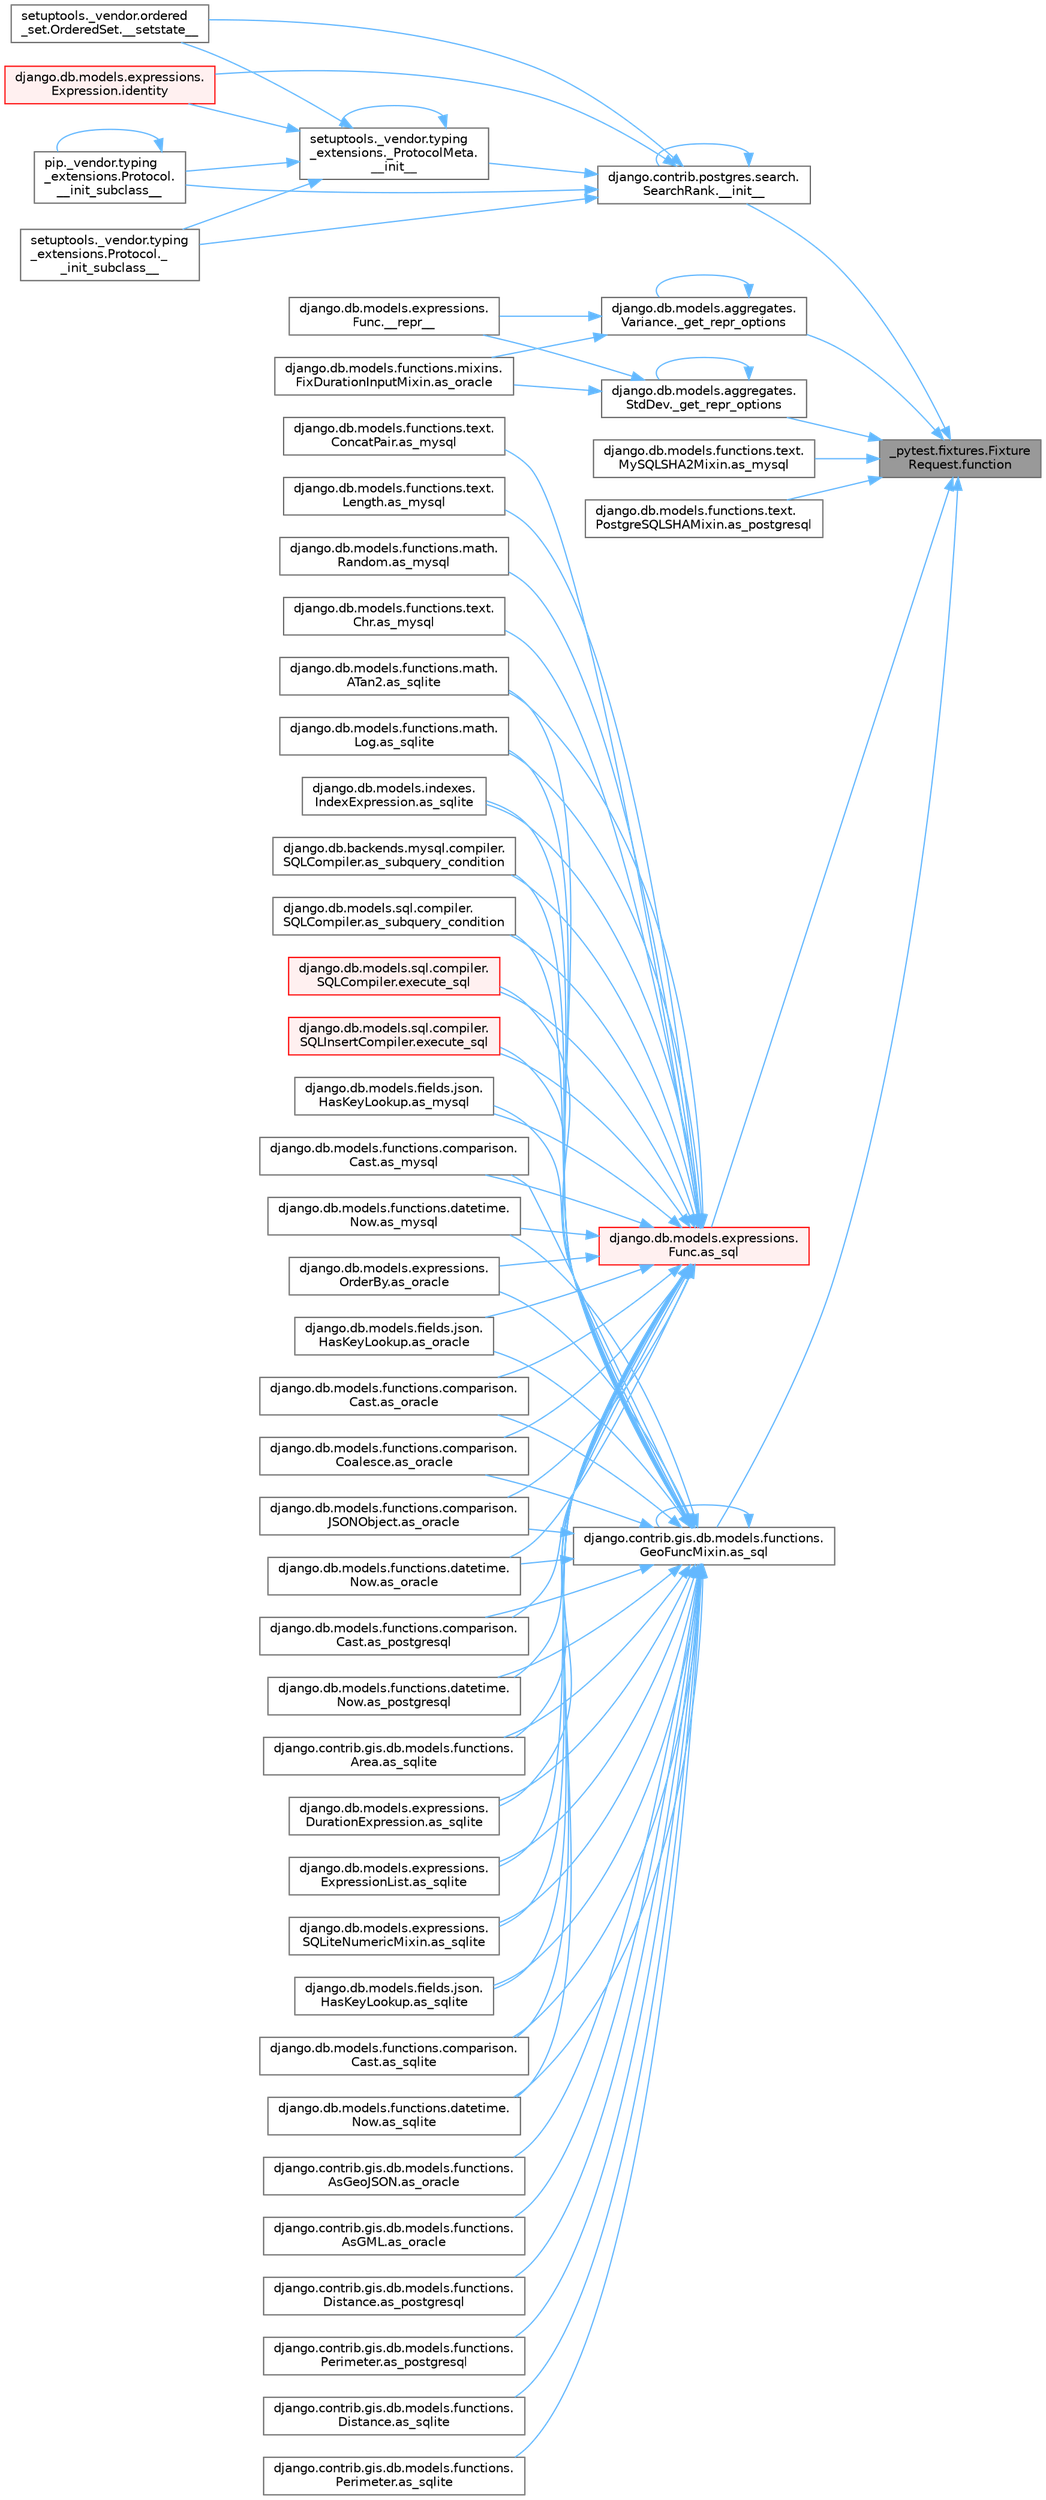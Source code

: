 digraph "_pytest.fixtures.FixtureRequest.function"
{
 // LATEX_PDF_SIZE
  bgcolor="transparent";
  edge [fontname=Helvetica,fontsize=10,labelfontname=Helvetica,labelfontsize=10];
  node [fontname=Helvetica,fontsize=10,shape=box,height=0.2,width=0.4];
  rankdir="RL";
  Node1 [id="Node000001",label="_pytest.fixtures.Fixture\lRequest.function",height=0.2,width=0.4,color="gray40", fillcolor="grey60", style="filled", fontcolor="black",tooltip=" "];
  Node1 -> Node2 [id="edge1_Node000001_Node000002",dir="back",color="steelblue1",style="solid",tooltip=" "];
  Node2 [id="Node000002",label="django.contrib.postgres.search.\lSearchRank.__init__",height=0.2,width=0.4,color="grey40", fillcolor="white", style="filled",URL="$classdjango_1_1contrib_1_1postgres_1_1search_1_1_search_rank.html#ac7b3c96522b24708c2ddab02bcd4b207",tooltip=" "];
  Node2 -> Node2 [id="edge2_Node000002_Node000002",dir="back",color="steelblue1",style="solid",tooltip=" "];
  Node2 -> Node3 [id="edge3_Node000002_Node000003",dir="back",color="steelblue1",style="solid",tooltip=" "];
  Node3 [id="Node000003",label="setuptools._vendor.typing\l_extensions._ProtocolMeta.\l__init__",height=0.2,width=0.4,color="grey40", fillcolor="white", style="filled",URL="$classsetuptools_1_1__vendor_1_1typing__extensions_1_1___protocol_meta.html#a7bbaff8ac6d19534b46bca363ee0b43a",tooltip=" "];
  Node3 -> Node3 [id="edge4_Node000003_Node000003",dir="back",color="steelblue1",style="solid",tooltip=" "];
  Node3 -> Node4 [id="edge5_Node000003_Node000004",dir="back",color="steelblue1",style="solid",tooltip=" "];
  Node4 [id="Node000004",label="pip._vendor.typing\l_extensions.Protocol.\l__init_subclass__",height=0.2,width=0.4,color="grey40", fillcolor="white", style="filled",URL="$classpip_1_1__vendor_1_1typing__extensions_1_1_protocol.html#a2916efc86cebb8aba6deb7fd30b33988",tooltip=" "];
  Node4 -> Node4 [id="edge6_Node000004_Node000004",dir="back",color="steelblue1",style="solid",tooltip=" "];
  Node3 -> Node5 [id="edge7_Node000003_Node000005",dir="back",color="steelblue1",style="solid",tooltip=" "];
  Node5 [id="Node000005",label="setuptools._vendor.typing\l_extensions.Protocol._\l_init_subclass__",height=0.2,width=0.4,color="grey40", fillcolor="white", style="filled",URL="$classsetuptools_1_1__vendor_1_1typing__extensions_1_1_protocol.html#ac6cbebc092a4724ab3704c5334059874",tooltip=" "];
  Node3 -> Node6 [id="edge8_Node000003_Node000006",dir="back",color="steelblue1",style="solid",tooltip=" "];
  Node6 [id="Node000006",label="setuptools._vendor.ordered\l_set.OrderedSet.__setstate__",height=0.2,width=0.4,color="grey40", fillcolor="white", style="filled",URL="$classsetuptools_1_1__vendor_1_1ordered__set_1_1_ordered_set.html#aa7f7de9d987829525d06db565fe1b4a1",tooltip=" "];
  Node3 -> Node7 [id="edge9_Node000003_Node000007",dir="back",color="steelblue1",style="solid",tooltip=" "];
  Node7 [id="Node000007",label="django.db.models.expressions.\lExpression.identity",height=0.2,width=0.4,color="red", fillcolor="#FFF0F0", style="filled",URL="$classdjango_1_1db_1_1models_1_1expressions_1_1_expression.html#a10048810b5eb8641acf3bc150731b925",tooltip=" "];
  Node2 -> Node4 [id="edge10_Node000002_Node000004",dir="back",color="steelblue1",style="solid",tooltip=" "];
  Node2 -> Node5 [id="edge11_Node000002_Node000005",dir="back",color="steelblue1",style="solid",tooltip=" "];
  Node2 -> Node6 [id="edge12_Node000002_Node000006",dir="back",color="steelblue1",style="solid",tooltip=" "];
  Node2 -> Node7 [id="edge13_Node000002_Node000007",dir="back",color="steelblue1",style="solid",tooltip=" "];
  Node1 -> Node34 [id="edge14_Node000001_Node000034",dir="back",color="steelblue1",style="solid",tooltip=" "];
  Node34 [id="Node000034",label="django.db.models.aggregates.\lStdDev._get_repr_options",height=0.2,width=0.4,color="grey40", fillcolor="white", style="filled",URL="$classdjango_1_1db_1_1models_1_1aggregates_1_1_std_dev.html#a2c36b9037c2741ef6e442da3462fabd0",tooltip=" "];
  Node34 -> Node35 [id="edge15_Node000034_Node000035",dir="back",color="steelblue1",style="solid",tooltip=" "];
  Node35 [id="Node000035",label="django.db.models.expressions.\lFunc.__repr__",height=0.2,width=0.4,color="grey40", fillcolor="white", style="filled",URL="$classdjango_1_1db_1_1models_1_1expressions_1_1_func.html#ad1ef3800339ee0fc7cb10de00f83dc79",tooltip=" "];
  Node34 -> Node34 [id="edge16_Node000034_Node000034",dir="back",color="steelblue1",style="solid",tooltip=" "];
  Node34 -> Node36 [id="edge17_Node000034_Node000036",dir="back",color="steelblue1",style="solid",tooltip=" "];
  Node36 [id="Node000036",label="django.db.models.functions.mixins.\lFixDurationInputMixin.as_oracle",height=0.2,width=0.4,color="grey40", fillcolor="white", style="filled",URL="$classdjango_1_1db_1_1models_1_1functions_1_1mixins_1_1_fix_duration_input_mixin.html#a2e5d6957724a89d03541cc897b6e6e53",tooltip=" "];
  Node1 -> Node37 [id="edge18_Node000001_Node000037",dir="back",color="steelblue1",style="solid",tooltip=" "];
  Node37 [id="Node000037",label="django.db.models.aggregates.\lVariance._get_repr_options",height=0.2,width=0.4,color="grey40", fillcolor="white", style="filled",URL="$classdjango_1_1db_1_1models_1_1aggregates_1_1_variance.html#add91db811ff80be58f0bef3e87fa4f82",tooltip=" "];
  Node37 -> Node35 [id="edge19_Node000037_Node000035",dir="back",color="steelblue1",style="solid",tooltip=" "];
  Node37 -> Node37 [id="edge20_Node000037_Node000037",dir="back",color="steelblue1",style="solid",tooltip=" "];
  Node37 -> Node36 [id="edge21_Node000037_Node000036",dir="back",color="steelblue1",style="solid",tooltip=" "];
  Node1 -> Node38 [id="edge22_Node000001_Node000038",dir="back",color="steelblue1",style="solid",tooltip=" "];
  Node38 [id="Node000038",label="django.db.models.functions.text.\lMySQLSHA2Mixin.as_mysql",height=0.2,width=0.4,color="grey40", fillcolor="white", style="filled",URL="$classdjango_1_1db_1_1models_1_1functions_1_1text_1_1_my_s_q_l_s_h_a2_mixin.html#a166671894d91d1008858121acc95d265",tooltip=" "];
  Node1 -> Node39 [id="edge23_Node000001_Node000039",dir="back",color="steelblue1",style="solid",tooltip=" "];
  Node39 [id="Node000039",label="django.db.models.functions.text.\lPostgreSQLSHAMixin.as_postgresql",height=0.2,width=0.4,color="grey40", fillcolor="white", style="filled",URL="$classdjango_1_1db_1_1models_1_1functions_1_1text_1_1_postgre_s_q_l_s_h_a_mixin.html#ae255c392edc7eada3417cb0302d0ee7b",tooltip=" "];
  Node1 -> Node40 [id="edge24_Node000001_Node000040",dir="back",color="steelblue1",style="solid",tooltip=" "];
  Node40 [id="Node000040",label="django.contrib.gis.db.models.functions.\lGeoFuncMixin.as_sql",height=0.2,width=0.4,color="grey40", fillcolor="white", style="filled",URL="$classdjango_1_1contrib_1_1gis_1_1db_1_1models_1_1functions_1_1_geo_func_mixin.html#a682492f2db975199ae0b1249f40dccdb",tooltip=" "];
  Node40 -> Node41 [id="edge25_Node000040_Node000041",dir="back",color="steelblue1",style="solid",tooltip=" "];
  Node41 [id="Node000041",label="django.db.models.fields.json.\lHasKeyLookup.as_mysql",height=0.2,width=0.4,color="grey40", fillcolor="white", style="filled",URL="$classdjango_1_1db_1_1models_1_1fields_1_1json_1_1_has_key_lookup.html#a10f67427287f2c0ea32513ca6f481e96",tooltip=" "];
  Node40 -> Node42 [id="edge26_Node000040_Node000042",dir="back",color="steelblue1",style="solid",tooltip=" "];
  Node42 [id="Node000042",label="django.db.models.functions.comparison.\lCast.as_mysql",height=0.2,width=0.4,color="grey40", fillcolor="white", style="filled",URL="$classdjango_1_1db_1_1models_1_1functions_1_1comparison_1_1_cast.html#a447737891e955909c6a381529a67a84e",tooltip=" "];
  Node40 -> Node43 [id="edge27_Node000040_Node000043",dir="back",color="steelblue1",style="solid",tooltip=" "];
  Node43 [id="Node000043",label="django.db.models.functions.datetime.\lNow.as_mysql",height=0.2,width=0.4,color="grey40", fillcolor="white", style="filled",URL="$classdjango_1_1db_1_1models_1_1functions_1_1datetime_1_1_now.html#a070a9334fb198086c0c4e96e9725d92b",tooltip=" "];
  Node40 -> Node44 [id="edge28_Node000040_Node000044",dir="back",color="steelblue1",style="solid",tooltip=" "];
  Node44 [id="Node000044",label="django.contrib.gis.db.models.functions.\lAsGeoJSON.as_oracle",height=0.2,width=0.4,color="grey40", fillcolor="white", style="filled",URL="$classdjango_1_1contrib_1_1gis_1_1db_1_1models_1_1functions_1_1_as_geo_j_s_o_n.html#ae6e5acc7a92749f69dc7b18a973ffaae",tooltip=" "];
  Node40 -> Node45 [id="edge29_Node000040_Node000045",dir="back",color="steelblue1",style="solid",tooltip=" "];
  Node45 [id="Node000045",label="django.contrib.gis.db.models.functions.\lAsGML.as_oracle",height=0.2,width=0.4,color="grey40", fillcolor="white", style="filled",URL="$classdjango_1_1contrib_1_1gis_1_1db_1_1models_1_1functions_1_1_as_g_m_l.html#a0a70238d2ad8f058ef86dbfc6e8f3566",tooltip=" "];
  Node40 -> Node46 [id="edge30_Node000040_Node000046",dir="back",color="steelblue1",style="solid",tooltip=" "];
  Node46 [id="Node000046",label="django.db.models.expressions.\lOrderBy.as_oracle",height=0.2,width=0.4,color="grey40", fillcolor="white", style="filled",URL="$classdjango_1_1db_1_1models_1_1expressions_1_1_order_by.html#af9b6ede9b0df85d6bcf54f983b3a8f6a",tooltip=" "];
  Node40 -> Node47 [id="edge31_Node000040_Node000047",dir="back",color="steelblue1",style="solid",tooltip=" "];
  Node47 [id="Node000047",label="django.db.models.fields.json.\lHasKeyLookup.as_oracle",height=0.2,width=0.4,color="grey40", fillcolor="white", style="filled",URL="$classdjango_1_1db_1_1models_1_1fields_1_1json_1_1_has_key_lookup.html#afbb88aa4fb23b3ec3acdc695c2f52398",tooltip=" "];
  Node40 -> Node48 [id="edge32_Node000040_Node000048",dir="back",color="steelblue1",style="solid",tooltip=" "];
  Node48 [id="Node000048",label="django.db.models.functions.comparison.\lCast.as_oracle",height=0.2,width=0.4,color="grey40", fillcolor="white", style="filled",URL="$classdjango_1_1db_1_1models_1_1functions_1_1comparison_1_1_cast.html#ad466cd7ca85dc257d9e2718f41a263ec",tooltip=" "];
  Node40 -> Node49 [id="edge33_Node000040_Node000049",dir="back",color="steelblue1",style="solid",tooltip=" "];
  Node49 [id="Node000049",label="django.db.models.functions.comparison.\lCoalesce.as_oracle",height=0.2,width=0.4,color="grey40", fillcolor="white", style="filled",URL="$classdjango_1_1db_1_1models_1_1functions_1_1comparison_1_1_coalesce.html#a1bbeea180ef3ef4d8ba5d51d33d6ef85",tooltip=" "];
  Node40 -> Node50 [id="edge34_Node000040_Node000050",dir="back",color="steelblue1",style="solid",tooltip=" "];
  Node50 [id="Node000050",label="django.db.models.functions.comparison.\lJSONObject.as_oracle",height=0.2,width=0.4,color="grey40", fillcolor="white", style="filled",URL="$classdjango_1_1db_1_1models_1_1functions_1_1comparison_1_1_j_s_o_n_object.html#a4b4fa1161d27b0a9bbbdd0370e9af364",tooltip=" "];
  Node40 -> Node51 [id="edge35_Node000040_Node000051",dir="back",color="steelblue1",style="solid",tooltip=" "];
  Node51 [id="Node000051",label="django.db.models.functions.datetime.\lNow.as_oracle",height=0.2,width=0.4,color="grey40", fillcolor="white", style="filled",URL="$classdjango_1_1db_1_1models_1_1functions_1_1datetime_1_1_now.html#ad5e1ae918a5c4d39f675f98280440538",tooltip=" "];
  Node40 -> Node52 [id="edge36_Node000040_Node000052",dir="back",color="steelblue1",style="solid",tooltip=" "];
  Node52 [id="Node000052",label="django.contrib.gis.db.models.functions.\lDistance.as_postgresql",height=0.2,width=0.4,color="grey40", fillcolor="white", style="filled",URL="$classdjango_1_1contrib_1_1gis_1_1db_1_1models_1_1functions_1_1_distance.html#aa3844ad184f636fc69dec6e4ec51bce5",tooltip=" "];
  Node40 -> Node53 [id="edge37_Node000040_Node000053",dir="back",color="steelblue1",style="solid",tooltip=" "];
  Node53 [id="Node000053",label="django.contrib.gis.db.models.functions.\lPerimeter.as_postgresql",height=0.2,width=0.4,color="grey40", fillcolor="white", style="filled",URL="$classdjango_1_1contrib_1_1gis_1_1db_1_1models_1_1functions_1_1_perimeter.html#a7e6534386f777f3698dd91bd93c39a9b",tooltip=" "];
  Node40 -> Node54 [id="edge38_Node000040_Node000054",dir="back",color="steelblue1",style="solid",tooltip=" "];
  Node54 [id="Node000054",label="django.db.models.functions.comparison.\lCast.as_postgresql",height=0.2,width=0.4,color="grey40", fillcolor="white", style="filled",URL="$classdjango_1_1db_1_1models_1_1functions_1_1comparison_1_1_cast.html#ae51aa6aa6fe8ca7064d8bca2f8e05188",tooltip=" "];
  Node40 -> Node55 [id="edge39_Node000040_Node000055",dir="back",color="steelblue1",style="solid",tooltip=" "];
  Node55 [id="Node000055",label="django.db.models.functions.datetime.\lNow.as_postgresql",height=0.2,width=0.4,color="grey40", fillcolor="white", style="filled",URL="$classdjango_1_1db_1_1models_1_1functions_1_1datetime_1_1_now.html#af1402a88867fc6d69f3f56f655f37fca",tooltip=" "];
  Node40 -> Node40 [id="edge40_Node000040_Node000040",dir="back",color="steelblue1",style="solid",tooltip=" "];
  Node40 -> Node56 [id="edge41_Node000040_Node000056",dir="back",color="steelblue1",style="solid",tooltip=" "];
  Node56 [id="Node000056",label="django.contrib.gis.db.models.functions.\lArea.as_sqlite",height=0.2,width=0.4,color="grey40", fillcolor="white", style="filled",URL="$classdjango_1_1contrib_1_1gis_1_1db_1_1models_1_1functions_1_1_area.html#ab8bfa3d35d4368e04318069dd28bd2ca",tooltip=" "];
  Node40 -> Node57 [id="edge42_Node000040_Node000057",dir="back",color="steelblue1",style="solid",tooltip=" "];
  Node57 [id="Node000057",label="django.contrib.gis.db.models.functions.\lDistance.as_sqlite",height=0.2,width=0.4,color="grey40", fillcolor="white", style="filled",URL="$classdjango_1_1contrib_1_1gis_1_1db_1_1models_1_1functions_1_1_distance.html#a98db9aa2cf9311c9c6181090a0bdfdca",tooltip=" "];
  Node40 -> Node58 [id="edge43_Node000040_Node000058",dir="back",color="steelblue1",style="solid",tooltip=" "];
  Node58 [id="Node000058",label="django.contrib.gis.db.models.functions.\lPerimeter.as_sqlite",height=0.2,width=0.4,color="grey40", fillcolor="white", style="filled",URL="$classdjango_1_1contrib_1_1gis_1_1db_1_1models_1_1functions_1_1_perimeter.html#af9ed03887542ab22ee38a55cafb8cd85",tooltip=" "];
  Node40 -> Node59 [id="edge44_Node000040_Node000059",dir="back",color="steelblue1",style="solid",tooltip=" "];
  Node59 [id="Node000059",label="django.db.models.expressions.\lDurationExpression.as_sqlite",height=0.2,width=0.4,color="grey40", fillcolor="white", style="filled",URL="$classdjango_1_1db_1_1models_1_1expressions_1_1_duration_expression.html#a5f33f70ca03904ce9b2e9824652e9fff",tooltip=" "];
  Node40 -> Node60 [id="edge45_Node000040_Node000060",dir="back",color="steelblue1",style="solid",tooltip=" "];
  Node60 [id="Node000060",label="django.db.models.expressions.\lExpressionList.as_sqlite",height=0.2,width=0.4,color="grey40", fillcolor="white", style="filled",URL="$classdjango_1_1db_1_1models_1_1expressions_1_1_expression_list.html#ae577275a98dec786535830e8d24aa13e",tooltip=" "];
  Node40 -> Node61 [id="edge46_Node000040_Node000061",dir="back",color="steelblue1",style="solid",tooltip=" "];
  Node61 [id="Node000061",label="django.db.models.expressions.\lSQLiteNumericMixin.as_sqlite",height=0.2,width=0.4,color="grey40", fillcolor="white", style="filled",URL="$classdjango_1_1db_1_1models_1_1expressions_1_1_s_q_lite_numeric_mixin.html#a7c649b97074b00e095c4ee2b3bc62482",tooltip=" "];
  Node40 -> Node62 [id="edge47_Node000040_Node000062",dir="back",color="steelblue1",style="solid",tooltip=" "];
  Node62 [id="Node000062",label="django.db.models.fields.json.\lHasKeyLookup.as_sqlite",height=0.2,width=0.4,color="grey40", fillcolor="white", style="filled",URL="$classdjango_1_1db_1_1models_1_1fields_1_1json_1_1_has_key_lookup.html#aaa01efd0fa197e203c40f6f05b000141",tooltip=" "];
  Node40 -> Node63 [id="edge48_Node000040_Node000063",dir="back",color="steelblue1",style="solid",tooltip=" "];
  Node63 [id="Node000063",label="django.db.models.functions.comparison.\lCast.as_sqlite",height=0.2,width=0.4,color="grey40", fillcolor="white", style="filled",URL="$classdjango_1_1db_1_1models_1_1functions_1_1comparison_1_1_cast.html#a1943b51797a168ff6a3ad37005086d8c",tooltip=" "];
  Node40 -> Node64 [id="edge49_Node000040_Node000064",dir="back",color="steelblue1",style="solid",tooltip=" "];
  Node64 [id="Node000064",label="django.db.models.functions.datetime.\lNow.as_sqlite",height=0.2,width=0.4,color="grey40", fillcolor="white", style="filled",URL="$classdjango_1_1db_1_1models_1_1functions_1_1datetime_1_1_now.html#a5525700866738572645141dd6f2ef41c",tooltip=" "];
  Node40 -> Node65 [id="edge50_Node000040_Node000065",dir="back",color="steelblue1",style="solid",tooltip=" "];
  Node65 [id="Node000065",label="django.db.models.functions.math.\lATan2.as_sqlite",height=0.2,width=0.4,color="grey40", fillcolor="white", style="filled",URL="$classdjango_1_1db_1_1models_1_1functions_1_1math_1_1_a_tan2.html#ac343d11000341dfc431de19f416ea4b6",tooltip=" "];
  Node40 -> Node66 [id="edge51_Node000040_Node000066",dir="back",color="steelblue1",style="solid",tooltip=" "];
  Node66 [id="Node000066",label="django.db.models.functions.math.\lLog.as_sqlite",height=0.2,width=0.4,color="grey40", fillcolor="white", style="filled",URL="$classdjango_1_1db_1_1models_1_1functions_1_1math_1_1_log.html#afcc146563033738d87dd1dc17d005111",tooltip=" "];
  Node40 -> Node67 [id="edge52_Node000040_Node000067",dir="back",color="steelblue1",style="solid",tooltip=" "];
  Node67 [id="Node000067",label="django.db.models.indexes.\lIndexExpression.as_sqlite",height=0.2,width=0.4,color="grey40", fillcolor="white", style="filled",URL="$classdjango_1_1db_1_1models_1_1indexes_1_1_index_expression.html#af6e5b161cb97d0b8bce944455e8e0d53",tooltip=" "];
  Node40 -> Node68 [id="edge53_Node000040_Node000068",dir="back",color="steelblue1",style="solid",tooltip=" "];
  Node68 [id="Node000068",label="django.db.backends.mysql.compiler.\lSQLCompiler.as_subquery_condition",height=0.2,width=0.4,color="grey40", fillcolor="white", style="filled",URL="$classdjango_1_1db_1_1backends_1_1mysql_1_1compiler_1_1_s_q_l_compiler.html#ab79da4712a24ed75ce13002a54fe8d46",tooltip=" "];
  Node40 -> Node69 [id="edge54_Node000040_Node000069",dir="back",color="steelblue1",style="solid",tooltip=" "];
  Node69 [id="Node000069",label="django.db.models.sql.compiler.\lSQLCompiler.as_subquery_condition",height=0.2,width=0.4,color="grey40", fillcolor="white", style="filled",URL="$classdjango_1_1db_1_1models_1_1sql_1_1compiler_1_1_s_q_l_compiler.html#a78bdce11e05140ed74db8f5463bedfce",tooltip=" "];
  Node40 -> Node70 [id="edge55_Node000040_Node000070",dir="back",color="steelblue1",style="solid",tooltip=" "];
  Node70 [id="Node000070",label="django.db.models.sql.compiler.\lSQLCompiler.execute_sql",height=0.2,width=0.4,color="red", fillcolor="#FFF0F0", style="filled",URL="$classdjango_1_1db_1_1models_1_1sql_1_1compiler_1_1_s_q_l_compiler.html#a07cbbc7958a72203f8ebe9ba29b9356f",tooltip=" "];
  Node40 -> Node74 [id="edge56_Node000040_Node000074",dir="back",color="steelblue1",style="solid",tooltip=" "];
  Node74 [id="Node000074",label="django.db.models.sql.compiler.\lSQLInsertCompiler.execute_sql",height=0.2,width=0.4,color="red", fillcolor="#FFF0F0", style="filled",URL="$classdjango_1_1db_1_1models_1_1sql_1_1compiler_1_1_s_q_l_insert_compiler.html#a59b977e6c439adafa1c3b0092dd7074f",tooltip=" "];
  Node1 -> Node75 [id="edge57_Node000001_Node000075",dir="back",color="steelblue1",style="solid",tooltip=" "];
  Node75 [id="Node000075",label="django.db.models.expressions.\lFunc.as_sql",height=0.2,width=0.4,color="red", fillcolor="#FFF0F0", style="filled",URL="$classdjango_1_1db_1_1models_1_1expressions_1_1_func.html#a02c8cebd3b72619f302e1dd2b1b8814d",tooltip=" "];
  Node75 -> Node41 [id="edge58_Node000075_Node000041",dir="back",color="steelblue1",style="solid",tooltip=" "];
  Node75 -> Node42 [id="edge59_Node000075_Node000042",dir="back",color="steelblue1",style="solid",tooltip=" "];
  Node75 -> Node43 [id="edge60_Node000075_Node000043",dir="back",color="steelblue1",style="solid",tooltip=" "];
  Node75 -> Node76 [id="edge61_Node000075_Node000076",dir="back",color="steelblue1",style="solid",tooltip=" "];
  Node76 [id="Node000076",label="django.db.models.functions.math.\lRandom.as_mysql",height=0.2,width=0.4,color="grey40", fillcolor="white", style="filled",URL="$classdjango_1_1db_1_1models_1_1functions_1_1math_1_1_random.html#a0f5ca36e046b80ba2fec05bb118a80cf",tooltip=" "];
  Node75 -> Node77 [id="edge62_Node000075_Node000077",dir="back",color="steelblue1",style="solid",tooltip=" "];
  Node77 [id="Node000077",label="django.db.models.functions.text.\lChr.as_mysql",height=0.2,width=0.4,color="grey40", fillcolor="white", style="filled",URL="$classdjango_1_1db_1_1models_1_1functions_1_1text_1_1_chr.html#a496e9c8bd227d9e67036b262dd36ebb4",tooltip=" "];
  Node75 -> Node78 [id="edge63_Node000075_Node000078",dir="back",color="steelblue1",style="solid",tooltip=" "];
  Node78 [id="Node000078",label="django.db.models.functions.text.\lConcatPair.as_mysql",height=0.2,width=0.4,color="grey40", fillcolor="white", style="filled",URL="$classdjango_1_1db_1_1models_1_1functions_1_1text_1_1_concat_pair.html#ae0102742b4ea400a9bafa423659c8066",tooltip=" "];
  Node75 -> Node79 [id="edge64_Node000075_Node000079",dir="back",color="steelblue1",style="solid",tooltip=" "];
  Node79 [id="Node000079",label="django.db.models.functions.text.\lLength.as_mysql",height=0.2,width=0.4,color="grey40", fillcolor="white", style="filled",URL="$classdjango_1_1db_1_1models_1_1functions_1_1text_1_1_length.html#a37ce075f447670237554716def742bdf",tooltip=" "];
  Node75 -> Node46 [id="edge65_Node000075_Node000046",dir="back",color="steelblue1",style="solid",tooltip=" "];
  Node75 -> Node47 [id="edge66_Node000075_Node000047",dir="back",color="steelblue1",style="solid",tooltip=" "];
  Node75 -> Node48 [id="edge67_Node000075_Node000048",dir="back",color="steelblue1",style="solid",tooltip=" "];
  Node75 -> Node49 [id="edge68_Node000075_Node000049",dir="back",color="steelblue1",style="solid",tooltip=" "];
  Node75 -> Node50 [id="edge69_Node000075_Node000050",dir="back",color="steelblue1",style="solid",tooltip=" "];
  Node75 -> Node51 [id="edge70_Node000075_Node000051",dir="back",color="steelblue1",style="solid",tooltip=" "];
  Node75 -> Node54 [id="edge71_Node000075_Node000054",dir="back",color="steelblue1",style="solid",tooltip=" "];
  Node75 -> Node55 [id="edge72_Node000075_Node000055",dir="back",color="steelblue1",style="solid",tooltip=" "];
  Node75 -> Node56 [id="edge73_Node000075_Node000056",dir="back",color="steelblue1",style="solid",tooltip=" "];
  Node75 -> Node59 [id="edge74_Node000075_Node000059",dir="back",color="steelblue1",style="solid",tooltip=" "];
  Node75 -> Node60 [id="edge75_Node000075_Node000060",dir="back",color="steelblue1",style="solid",tooltip=" "];
  Node75 -> Node61 [id="edge76_Node000075_Node000061",dir="back",color="steelblue1",style="solid",tooltip=" "];
  Node75 -> Node62 [id="edge77_Node000075_Node000062",dir="back",color="steelblue1",style="solid",tooltip=" "];
  Node75 -> Node63 [id="edge78_Node000075_Node000063",dir="back",color="steelblue1",style="solid",tooltip=" "];
  Node75 -> Node64 [id="edge79_Node000075_Node000064",dir="back",color="steelblue1",style="solid",tooltip=" "];
  Node75 -> Node65 [id="edge80_Node000075_Node000065",dir="back",color="steelblue1",style="solid",tooltip=" "];
  Node75 -> Node66 [id="edge81_Node000075_Node000066",dir="back",color="steelblue1",style="solid",tooltip=" "];
  Node75 -> Node67 [id="edge82_Node000075_Node000067",dir="back",color="steelblue1",style="solid",tooltip=" "];
  Node75 -> Node68 [id="edge83_Node000075_Node000068",dir="back",color="steelblue1",style="solid",tooltip=" "];
  Node75 -> Node69 [id="edge84_Node000075_Node000069",dir="back",color="steelblue1",style="solid",tooltip=" "];
  Node75 -> Node70 [id="edge85_Node000075_Node000070",dir="back",color="steelblue1",style="solid",tooltip=" "];
  Node75 -> Node74 [id="edge86_Node000075_Node000074",dir="back",color="steelblue1",style="solid",tooltip=" "];
}
